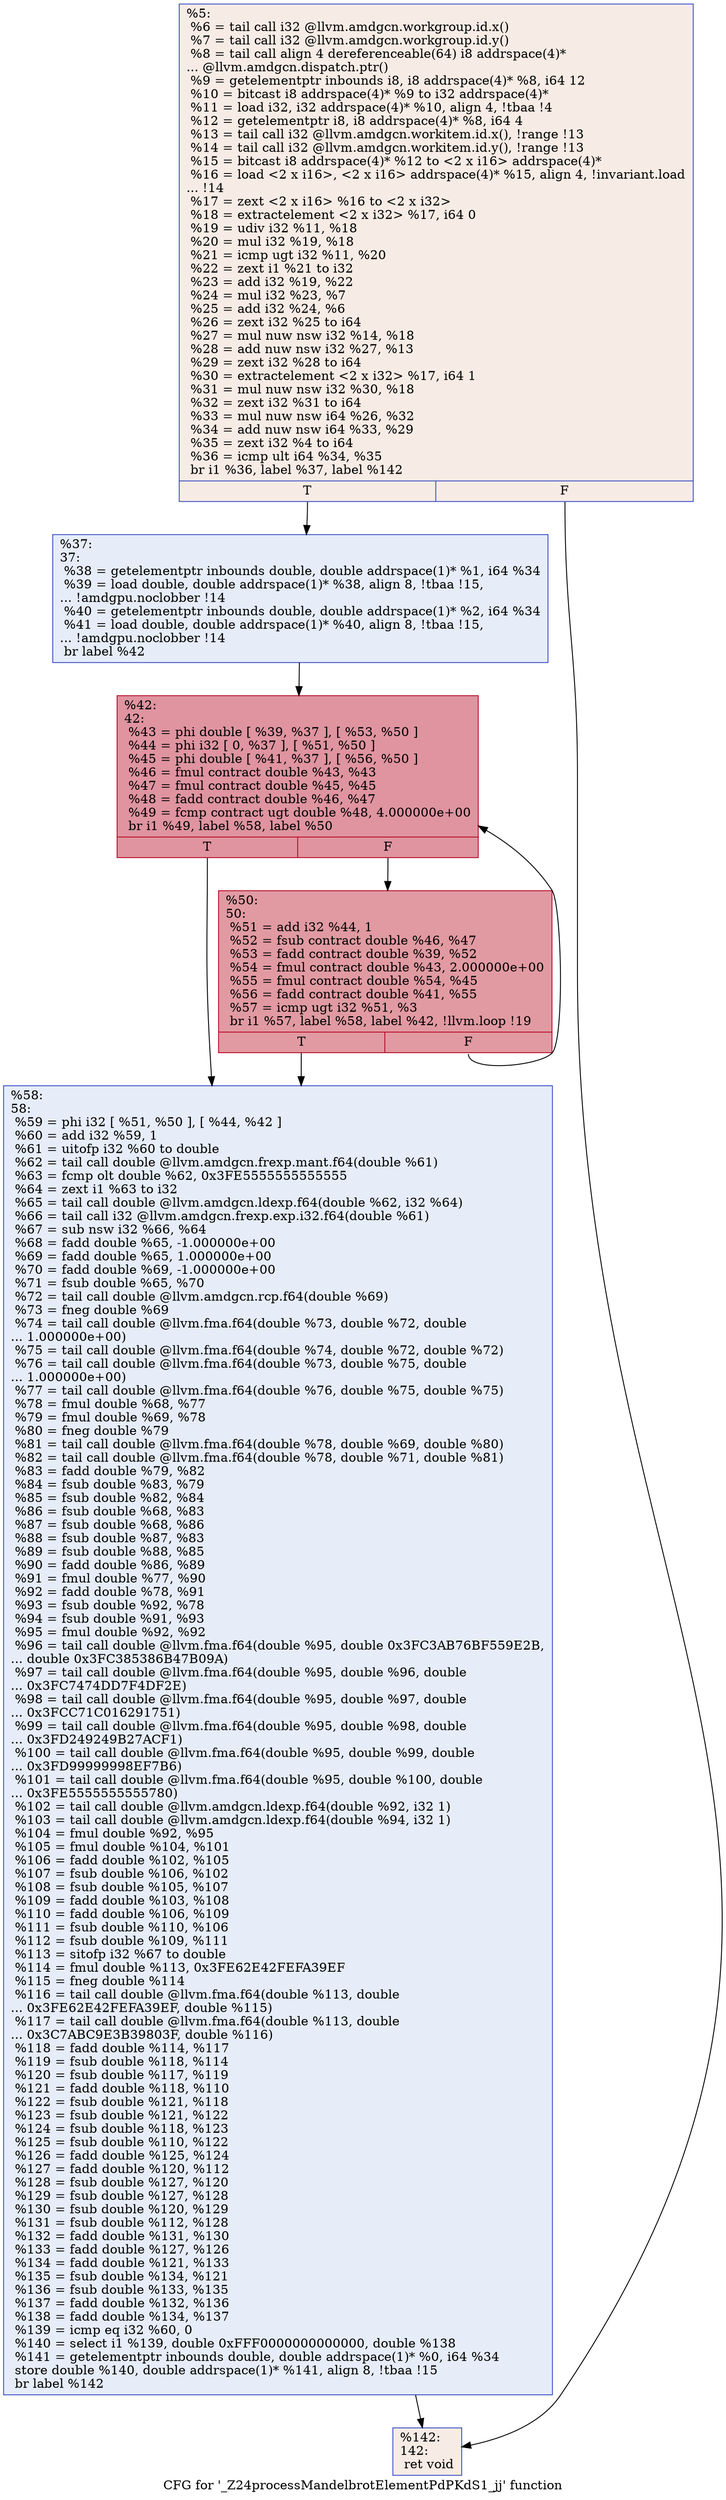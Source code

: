 digraph "CFG for '_Z24processMandelbrotElementPdPKdS1_jj' function" {
	label="CFG for '_Z24processMandelbrotElementPdPKdS1_jj' function";

	Node0x5036c10 [shape=record,color="#3d50c3ff", style=filled, fillcolor="#ecd3c570",label="{%5:\l  %6 = tail call i32 @llvm.amdgcn.workgroup.id.x()\l  %7 = tail call i32 @llvm.amdgcn.workgroup.id.y()\l  %8 = tail call align 4 dereferenceable(64) i8 addrspace(4)*\l... @llvm.amdgcn.dispatch.ptr()\l  %9 = getelementptr inbounds i8, i8 addrspace(4)* %8, i64 12\l  %10 = bitcast i8 addrspace(4)* %9 to i32 addrspace(4)*\l  %11 = load i32, i32 addrspace(4)* %10, align 4, !tbaa !4\l  %12 = getelementptr i8, i8 addrspace(4)* %8, i64 4\l  %13 = tail call i32 @llvm.amdgcn.workitem.id.x(), !range !13\l  %14 = tail call i32 @llvm.amdgcn.workitem.id.y(), !range !13\l  %15 = bitcast i8 addrspace(4)* %12 to \<2 x i16\> addrspace(4)*\l  %16 = load \<2 x i16\>, \<2 x i16\> addrspace(4)* %15, align 4, !invariant.load\l... !14\l  %17 = zext \<2 x i16\> %16 to \<2 x i32\>\l  %18 = extractelement \<2 x i32\> %17, i64 0\l  %19 = udiv i32 %11, %18\l  %20 = mul i32 %19, %18\l  %21 = icmp ugt i32 %11, %20\l  %22 = zext i1 %21 to i32\l  %23 = add i32 %19, %22\l  %24 = mul i32 %23, %7\l  %25 = add i32 %24, %6\l  %26 = zext i32 %25 to i64\l  %27 = mul nuw nsw i32 %14, %18\l  %28 = add nuw nsw i32 %27, %13\l  %29 = zext i32 %28 to i64\l  %30 = extractelement \<2 x i32\> %17, i64 1\l  %31 = mul nuw nsw i32 %30, %18\l  %32 = zext i32 %31 to i64\l  %33 = mul nuw nsw i64 %26, %32\l  %34 = add nuw nsw i64 %33, %29\l  %35 = zext i32 %4 to i64\l  %36 = icmp ult i64 %34, %35\l  br i1 %36, label %37, label %142\l|{<s0>T|<s1>F}}"];
	Node0x5036c10:s0 -> Node0x503a710;
	Node0x5036c10:s1 -> Node0x503a7a0;
	Node0x503a710 [shape=record,color="#3d50c3ff", style=filled, fillcolor="#c7d7f070",label="{%37:\l37:                                               \l  %38 = getelementptr inbounds double, double addrspace(1)* %1, i64 %34\l  %39 = load double, double addrspace(1)* %38, align 8, !tbaa !15,\l... !amdgpu.noclobber !14\l  %40 = getelementptr inbounds double, double addrspace(1)* %2, i64 %34\l  %41 = load double, double addrspace(1)* %40, align 8, !tbaa !15,\l... !amdgpu.noclobber !14\l  br label %42\l}"];
	Node0x503a710 -> Node0x503b910;
	Node0x503b910 [shape=record,color="#b70d28ff", style=filled, fillcolor="#b70d2870",label="{%42:\l42:                                               \l  %43 = phi double [ %39, %37 ], [ %53, %50 ]\l  %44 = phi i32 [ 0, %37 ], [ %51, %50 ]\l  %45 = phi double [ %41, %37 ], [ %56, %50 ]\l  %46 = fmul contract double %43, %43\l  %47 = fmul contract double %45, %45\l  %48 = fadd contract double %46, %47\l  %49 = fcmp contract ugt double %48, 4.000000e+00\l  br i1 %49, label %58, label %50\l|{<s0>T|<s1>F}}"];
	Node0x503b910:s0 -> Node0x503ca50;
	Node0x503b910:s1 -> Node0x503ba10;
	Node0x503ba10 [shape=record,color="#b70d28ff", style=filled, fillcolor="#bb1b2c70",label="{%50:\l50:                                               \l  %51 = add i32 %44, 1\l  %52 = fsub contract double %46, %47\l  %53 = fadd contract double %39, %52\l  %54 = fmul contract double %43, 2.000000e+00\l  %55 = fmul contract double %54, %45\l  %56 = fadd contract double %41, %55\l  %57 = icmp ugt i32 %51, %3\l  br i1 %57, label %58, label %42, !llvm.loop !19\l|{<s0>T|<s1>F}}"];
	Node0x503ba10:s0 -> Node0x503ca50;
	Node0x503ba10:s1 -> Node0x503b910;
	Node0x503ca50 [shape=record,color="#3d50c3ff", style=filled, fillcolor="#c7d7f070",label="{%58:\l58:                                               \l  %59 = phi i32 [ %51, %50 ], [ %44, %42 ]\l  %60 = add i32 %59, 1\l  %61 = uitofp i32 %60 to double\l  %62 = tail call double @llvm.amdgcn.frexp.mant.f64(double %61)\l  %63 = fcmp olt double %62, 0x3FE5555555555555\l  %64 = zext i1 %63 to i32\l  %65 = tail call double @llvm.amdgcn.ldexp.f64(double %62, i32 %64)\l  %66 = tail call i32 @llvm.amdgcn.frexp.exp.i32.f64(double %61)\l  %67 = sub nsw i32 %66, %64\l  %68 = fadd double %65, -1.000000e+00\l  %69 = fadd double %65, 1.000000e+00\l  %70 = fadd double %69, -1.000000e+00\l  %71 = fsub double %65, %70\l  %72 = tail call double @llvm.amdgcn.rcp.f64(double %69)\l  %73 = fneg double %69\l  %74 = tail call double @llvm.fma.f64(double %73, double %72, double\l... 1.000000e+00)\l  %75 = tail call double @llvm.fma.f64(double %74, double %72, double %72)\l  %76 = tail call double @llvm.fma.f64(double %73, double %75, double\l... 1.000000e+00)\l  %77 = tail call double @llvm.fma.f64(double %76, double %75, double %75)\l  %78 = fmul double %68, %77\l  %79 = fmul double %69, %78\l  %80 = fneg double %79\l  %81 = tail call double @llvm.fma.f64(double %78, double %69, double %80)\l  %82 = tail call double @llvm.fma.f64(double %78, double %71, double %81)\l  %83 = fadd double %79, %82\l  %84 = fsub double %83, %79\l  %85 = fsub double %82, %84\l  %86 = fsub double %68, %83\l  %87 = fsub double %68, %86\l  %88 = fsub double %87, %83\l  %89 = fsub double %88, %85\l  %90 = fadd double %86, %89\l  %91 = fmul double %77, %90\l  %92 = fadd double %78, %91\l  %93 = fsub double %92, %78\l  %94 = fsub double %91, %93\l  %95 = fmul double %92, %92\l  %96 = tail call double @llvm.fma.f64(double %95, double 0x3FC3AB76BF559E2B,\l... double 0x3FC385386B47B09A)\l  %97 = tail call double @llvm.fma.f64(double %95, double %96, double\l... 0x3FC7474DD7F4DF2E)\l  %98 = tail call double @llvm.fma.f64(double %95, double %97, double\l... 0x3FCC71C016291751)\l  %99 = tail call double @llvm.fma.f64(double %95, double %98, double\l... 0x3FD249249B27ACF1)\l  %100 = tail call double @llvm.fma.f64(double %95, double %99, double\l... 0x3FD99999998EF7B6)\l  %101 = tail call double @llvm.fma.f64(double %95, double %100, double\l... 0x3FE5555555555780)\l  %102 = tail call double @llvm.amdgcn.ldexp.f64(double %92, i32 1)\l  %103 = tail call double @llvm.amdgcn.ldexp.f64(double %94, i32 1)\l  %104 = fmul double %92, %95\l  %105 = fmul double %104, %101\l  %106 = fadd double %102, %105\l  %107 = fsub double %106, %102\l  %108 = fsub double %105, %107\l  %109 = fadd double %103, %108\l  %110 = fadd double %106, %109\l  %111 = fsub double %110, %106\l  %112 = fsub double %109, %111\l  %113 = sitofp i32 %67 to double\l  %114 = fmul double %113, 0x3FE62E42FEFA39EF\l  %115 = fneg double %114\l  %116 = tail call double @llvm.fma.f64(double %113, double\l... 0x3FE62E42FEFA39EF, double %115)\l  %117 = tail call double @llvm.fma.f64(double %113, double\l... 0x3C7ABC9E3B39803F, double %116)\l  %118 = fadd double %114, %117\l  %119 = fsub double %118, %114\l  %120 = fsub double %117, %119\l  %121 = fadd double %118, %110\l  %122 = fsub double %121, %118\l  %123 = fsub double %121, %122\l  %124 = fsub double %118, %123\l  %125 = fsub double %110, %122\l  %126 = fadd double %125, %124\l  %127 = fadd double %120, %112\l  %128 = fsub double %127, %120\l  %129 = fsub double %127, %128\l  %130 = fsub double %120, %129\l  %131 = fsub double %112, %128\l  %132 = fadd double %131, %130\l  %133 = fadd double %127, %126\l  %134 = fadd double %121, %133\l  %135 = fsub double %134, %121\l  %136 = fsub double %133, %135\l  %137 = fadd double %132, %136\l  %138 = fadd double %134, %137\l  %139 = icmp eq i32 %60, 0\l  %140 = select i1 %139, double 0xFFF0000000000000, double %138\l  %141 = getelementptr inbounds double, double addrspace(1)* %0, i64 %34\l  store double %140, double addrspace(1)* %141, align 8, !tbaa !15\l  br label %142\l}"];
	Node0x503ca50 -> Node0x503a7a0;
	Node0x503a7a0 [shape=record,color="#3d50c3ff", style=filled, fillcolor="#ecd3c570",label="{%142:\l142:                                              \l  ret void\l}"];
}
